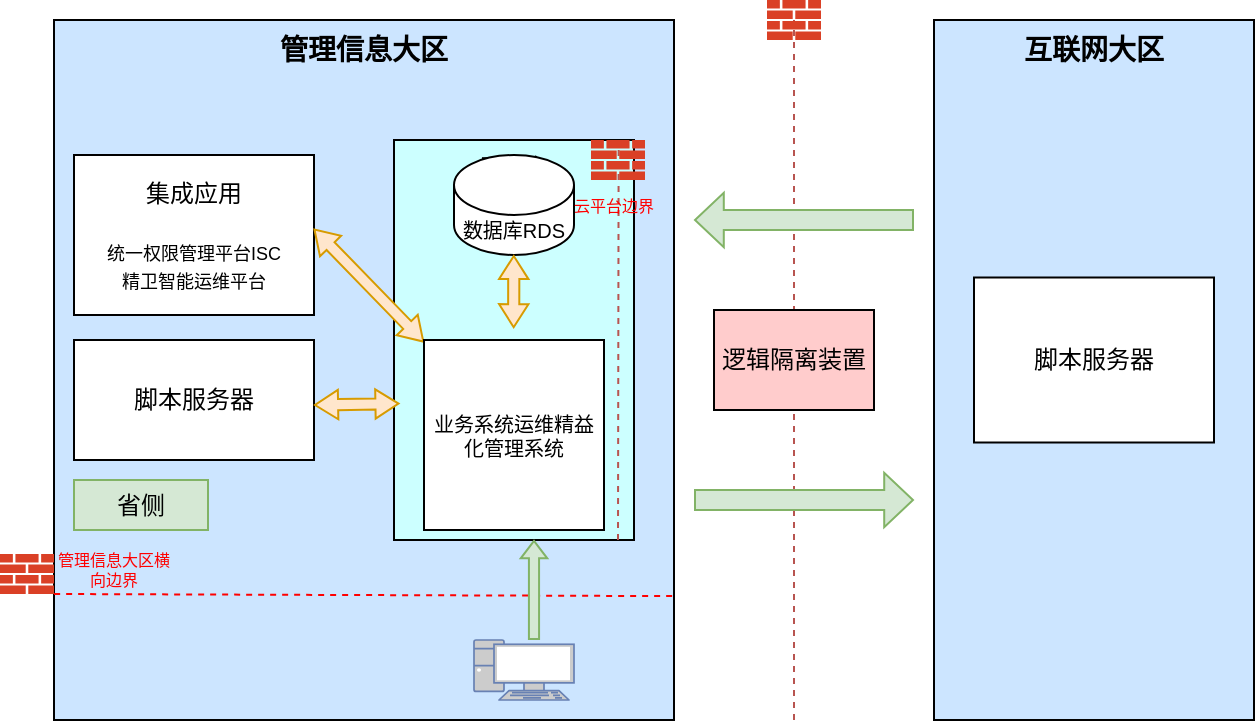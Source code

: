 <mxfile version="26.1.0">
  <diagram name="第 1 页" id="wddlYojNnDZnZPJHvPj-">
    <mxGraphModel dx="3313" dy="878" grid="1" gridSize="10" guides="1" tooltips="1" connect="1" arrows="1" fold="1" page="1" pageScale="1" pageWidth="827" pageHeight="1169" math="0" shadow="0">
      <root>
        <mxCell id="0" />
        <mxCell id="1" parent="0" />
        <mxCell id="QWlY1UZgRn8w6jGNCTAx-6" value="" style="endArrow=none;dashed=1;html=1;rounded=0;fillColor=#f8cecc;strokeColor=#b85450;" edge="1" parent="1">
          <mxGeometry width="50" height="50" relative="1" as="geometry">
            <mxPoint x="-520" y="630" as="sourcePoint" />
            <mxPoint x="-520" y="280" as="targetPoint" />
          </mxGeometry>
        </mxCell>
        <mxCell id="QWlY1UZgRn8w6jGNCTAx-1" value="管理信息大区" style="rounded=0;whiteSpace=wrap;html=1;verticalAlign=top;fillColor=#CCE5FF;fontSize=14;fontStyle=1" vertex="1" parent="1">
          <mxGeometry x="-890" y="280" width="310" height="350" as="geometry" />
        </mxCell>
        <mxCell id="QWlY1UZgRn8w6jGNCTAx-2" value="互联网大区" style="rounded=0;whiteSpace=wrap;html=1;fillColor=#CCE5FF;verticalAlign=top;fontSize=14;fontStyle=1" vertex="1" parent="1">
          <mxGeometry x="-450" y="280" width="160" height="350" as="geometry" />
        </mxCell>
        <mxCell id="QWlY1UZgRn8w6jGNCTAx-4" value="" style="shape=flexArrow;endArrow=classic;html=1;rounded=0;endWidth=16.279;endSize=4.465;fillColor=#d5e8d4;strokeColor=#82b366;" edge="1" parent="1">
          <mxGeometry width="50" height="50" relative="1" as="geometry">
            <mxPoint x="-570" y="520" as="sourcePoint" />
            <mxPoint x="-460" y="520" as="targetPoint" />
          </mxGeometry>
        </mxCell>
        <mxCell id="QWlY1UZgRn8w6jGNCTAx-5" value="" style="shape=flexArrow;endArrow=classic;html=1;rounded=0;endWidth=16.279;endSize=4.465;fillColor=#d5e8d4;strokeColor=#82b366;" edge="1" parent="1">
          <mxGeometry width="50" height="50" relative="1" as="geometry">
            <mxPoint x="-460" y="380" as="sourcePoint" />
            <mxPoint x="-570" y="380" as="targetPoint" />
          </mxGeometry>
        </mxCell>
        <mxCell id="QWlY1UZgRn8w6jGNCTAx-7" value="逻辑隔离装置" style="rounded=0;whiteSpace=wrap;html=1;fillColor=#FFCCCC;" vertex="1" parent="1">
          <mxGeometry x="-560" y="425" width="80" height="50" as="geometry" />
        </mxCell>
        <mxCell id="QWlY1UZgRn8w6jGNCTAx-8" value="云平台" style="rounded=0;whiteSpace=wrap;html=1;verticalAlign=top;fillColor=#CCFFFF;" vertex="1" parent="1">
          <mxGeometry x="-720" y="340" width="120" height="200" as="geometry" />
        </mxCell>
        <mxCell id="QWlY1UZgRn8w6jGNCTAx-11" value="数据库RDS" style="shape=cylinder3;whiteSpace=wrap;html=1;boundedLbl=1;backgroundOutline=1;size=15;fontSize=10;" vertex="1" parent="1">
          <mxGeometry x="-690" y="347.5" width="60" height="50" as="geometry" />
        </mxCell>
        <mxCell id="QWlY1UZgRn8w6jGNCTAx-14" value="集成应用&lt;div&gt;&lt;br&gt;&lt;/div&gt;&lt;div&gt;&lt;div&gt;&lt;font style=&quot;font-size: 9px;&quot;&gt;统一权限管理平台ISC&lt;/font&gt;&lt;/div&gt;&lt;div&gt;&lt;font style=&quot;font-size: 9px;&quot;&gt;精卫智能运维平台&lt;/font&gt;&lt;/div&gt;&lt;/div&gt;" style="rounded=0;whiteSpace=wrap;html=1;" vertex="1" parent="1">
          <mxGeometry x="-880" y="347.5" width="120" height="80" as="geometry" />
        </mxCell>
        <mxCell id="QWlY1UZgRn8w6jGNCTAx-16" value="省侧" style="rounded=0;whiteSpace=wrap;html=1;fillColor=#d5e8d4;strokeColor=#82b366;" vertex="1" parent="1">
          <mxGeometry x="-880" y="510" width="67" height="25" as="geometry" />
        </mxCell>
        <mxCell id="QWlY1UZgRn8w6jGNCTAx-17" value="" style="endArrow=none;dashed=1;html=1;rounded=0;fillColor=#f8cecc;strokeColor=#b85450;entryX=0.936;entryY=0.003;entryDx=0;entryDy=0;entryPerimeter=0;" edge="1" parent="1" target="QWlY1UZgRn8w6jGNCTAx-8">
          <mxGeometry width="50" height="50" relative="1" as="geometry">
            <mxPoint x="-608" y="540" as="sourcePoint" />
            <mxPoint x="-610" y="350" as="targetPoint" />
          </mxGeometry>
        </mxCell>
        <mxCell id="QWlY1UZgRn8w6jGNCTAx-19" value="云平台边界" style="text;html=1;align=center;verticalAlign=middle;whiteSpace=wrap;rounded=0;fontColor=#FF0000;fontSize=8;" vertex="1" parent="1">
          <mxGeometry x="-640" y="360" width="60" height="25" as="geometry" />
        </mxCell>
        <mxCell id="QWlY1UZgRn8w6jGNCTAx-20" value="" style="shape=flexArrow;endArrow=classic;startArrow=classic;html=1;rounded=0;width=5.581;startSize=3.516;endWidth=8.102;endSize=3.516;startWidth=8.102;fillColor=#ffe6cc;strokeColor=#d79b00;exitX=0.999;exitY=0.461;exitDx=0;exitDy=0;exitPerimeter=0;" edge="1" parent="1" source="QWlY1UZgRn8w6jGNCTAx-14" target="QWlY1UZgRn8w6jGNCTAx-12">
          <mxGeometry width="100" height="100" relative="1" as="geometry">
            <mxPoint x="-767.5" y="385.0" as="sourcePoint" />
            <mxPoint x="-720" y="384.58" as="targetPoint" />
          </mxGeometry>
        </mxCell>
        <mxCell id="QWlY1UZgRn8w6jGNCTAx-21" value="脚本服务器" style="rounded=0;whiteSpace=wrap;html=1;" vertex="1" parent="1">
          <mxGeometry x="-880" y="440" width="120" height="60" as="geometry" />
        </mxCell>
        <mxCell id="QWlY1UZgRn8w6jGNCTAx-22" value="" style="sketch=0;pointerEvents=1;shadow=0;dashed=0;html=1;strokeColor=none;labelPosition=center;verticalLabelPosition=bottom;verticalAlign=top;outlineConnect=0;align=center;shape=mxgraph.office.concepts.firewall;fillColor=#DA4026;" vertex="1" parent="1">
          <mxGeometry x="-533.5" y="270" width="27" height="20" as="geometry" />
        </mxCell>
        <mxCell id="QWlY1UZgRn8w6jGNCTAx-23" value="" style="sketch=0;pointerEvents=1;shadow=0;dashed=0;html=1;strokeColor=none;labelPosition=center;verticalLabelPosition=bottom;verticalAlign=top;outlineConnect=0;align=center;shape=mxgraph.office.concepts.firewall;fillColor=#DA4026;" vertex="1" parent="1">
          <mxGeometry x="-621.5" y="340" width="27" height="20" as="geometry" />
        </mxCell>
        <mxCell id="QWlY1UZgRn8w6jGNCTAx-25" value="&lt;div&gt;&lt;span style=&quot;background-color: transparent; color: light-dark(rgb(0, 0, 0), rgb(255, 255, 255));&quot;&gt;脚本服务器&lt;/span&gt;&lt;/div&gt;" style="rounded=0;whiteSpace=wrap;html=1;" vertex="1" parent="1">
          <mxGeometry x="-430" y="408.75" width="120" height="82.5" as="geometry" />
        </mxCell>
        <mxCell id="QWlY1UZgRn8w6jGNCTAx-26" value="" style="shape=flexArrow;endArrow=classic;startArrow=classic;html=1;rounded=0;width=5.581;startSize=3.516;endWidth=8.102;endSize=3.516;startWidth=8.102;fillColor=#ffe6cc;strokeColor=#d79b00;entryX=0.023;entryY=0.659;entryDx=0;entryDy=0;entryPerimeter=0;" edge="1" parent="1" target="QWlY1UZgRn8w6jGNCTAx-8">
          <mxGeometry width="100" height="100" relative="1" as="geometry">
            <mxPoint x="-760" y="472.5" as="sourcePoint" />
            <mxPoint x="-718.1" y="467.5" as="targetPoint" />
          </mxGeometry>
        </mxCell>
        <mxCell id="QWlY1UZgRn8w6jGNCTAx-41" value="" style="sketch=0;pointerEvents=1;shadow=0;dashed=0;html=1;strokeColor=none;labelPosition=center;verticalLabelPosition=bottom;verticalAlign=top;outlineConnect=0;align=center;shape=mxgraph.office.concepts.firewall;fillColor=#DA4026;" vertex="1" parent="1">
          <mxGeometry x="-917" y="547" width="27" height="20" as="geometry" />
        </mxCell>
        <mxCell id="QWlY1UZgRn8w6jGNCTAx-42" value="管理信息大区横向边界" style="text;html=1;align=center;verticalAlign=middle;whiteSpace=wrap;rounded=0;fontColor=#FF0000;fontSize=8;" vertex="1" parent="1">
          <mxGeometry x="-890" y="542" width="60" height="25" as="geometry" />
        </mxCell>
        <mxCell id="QWlY1UZgRn8w6jGNCTAx-44" value="" style="shape=flexArrow;endArrow=classic;startArrow=classic;html=1;rounded=0;width=5.581;startSize=3.516;endWidth=8.102;endSize=3.516;startWidth=8.102;fillColor=#ffe6cc;strokeColor=#d79b00;" edge="1" parent="1">
          <mxGeometry width="100" height="100" relative="1" as="geometry">
            <mxPoint x="-660.1" y="397.5" as="sourcePoint" />
            <mxPoint x="-660.157" y="434.12" as="targetPoint" />
          </mxGeometry>
        </mxCell>
        <mxCell id="QWlY1UZgRn8w6jGNCTAx-12" value="&lt;p class=&quot;MsoNormal&quot;&gt;&lt;font style=&quot;&quot; face=&quot;Helvetica&quot;&gt;业务系统运维精益化管理系统&lt;/font&gt;&lt;/p&gt;" style="rounded=0;whiteSpace=wrap;html=1;fontSize=10;fontStyle=0" vertex="1" parent="1">
          <mxGeometry x="-705" y="440" width="90" height="95" as="geometry" />
        </mxCell>
        <mxCell id="QWlY1UZgRn8w6jGNCTAx-47" value="" style="endArrow=none;dashed=1;html=1;rounded=0;exitX=0.997;exitY=0.823;exitDx=0;exitDy=0;exitPerimeter=0;entryX=0;entryY=1;entryDx=0;entryDy=0;strokeColor=#FF0000;" edge="1" parent="1" source="QWlY1UZgRn8w6jGNCTAx-1" target="QWlY1UZgRn8w6jGNCTAx-42">
          <mxGeometry width="50" height="50" relative="1" as="geometry">
            <mxPoint x="-703" y="542" as="sourcePoint" />
            <mxPoint x="-813" y="627.556" as="targetPoint" />
          </mxGeometry>
        </mxCell>
        <mxCell id="QWlY1UZgRn8w6jGNCTAx-49" value="" style="fontColor=#0066CC;verticalAlign=top;verticalLabelPosition=bottom;labelPosition=center;align=center;html=1;outlineConnect=0;fillColor=#CCCCCC;strokeColor=#6881B3;gradientColor=none;gradientDirection=north;strokeWidth=2;shape=mxgraph.networks.pc;" vertex="1" parent="1">
          <mxGeometry x="-680" y="590" width="50" height="30" as="geometry" />
        </mxCell>
        <mxCell id="QWlY1UZgRn8w6jGNCTAx-50" value="" style="shape=flexArrow;endArrow=classic;html=1;rounded=0;width=5.067;endSize=2.552;endWidth=7.182;fillColor=#d5e8d4;strokeColor=#82b366;" edge="1" parent="1">
          <mxGeometry width="50" height="50" relative="1" as="geometry">
            <mxPoint x="-650" y="590" as="sourcePoint" />
            <mxPoint x="-650" y="540" as="targetPoint" />
          </mxGeometry>
        </mxCell>
      </root>
    </mxGraphModel>
  </diagram>
</mxfile>
